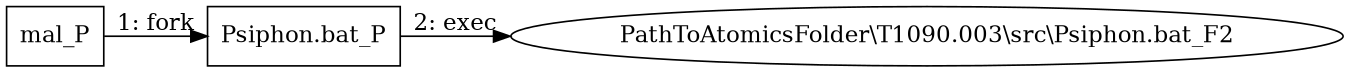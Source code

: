 digraph "T1090.003" {
rankdir="LR"
size="9"
fixedsize="false"
splines="true"
nodesep=0.3
ranksep=0
fontsize=10
overlap="scalexy"
engine= "neato"
	"mal_P" [node_type=Process shape=box]
	"Psiphon.bat_P" [node_type=Process shape=box]
	"PathToAtomicsFolder\\T1090.003\\src\\Psiphon.bat_F2" [node_type=File shape=ellipse]
	"mal_P" -> "Psiphon.bat_P" [label="1: fork"]
	"Psiphon.bat_P" -> "PathToAtomicsFolder\\T1090.003\\src\\Psiphon.bat_F2" [label="2: exec"]
}
